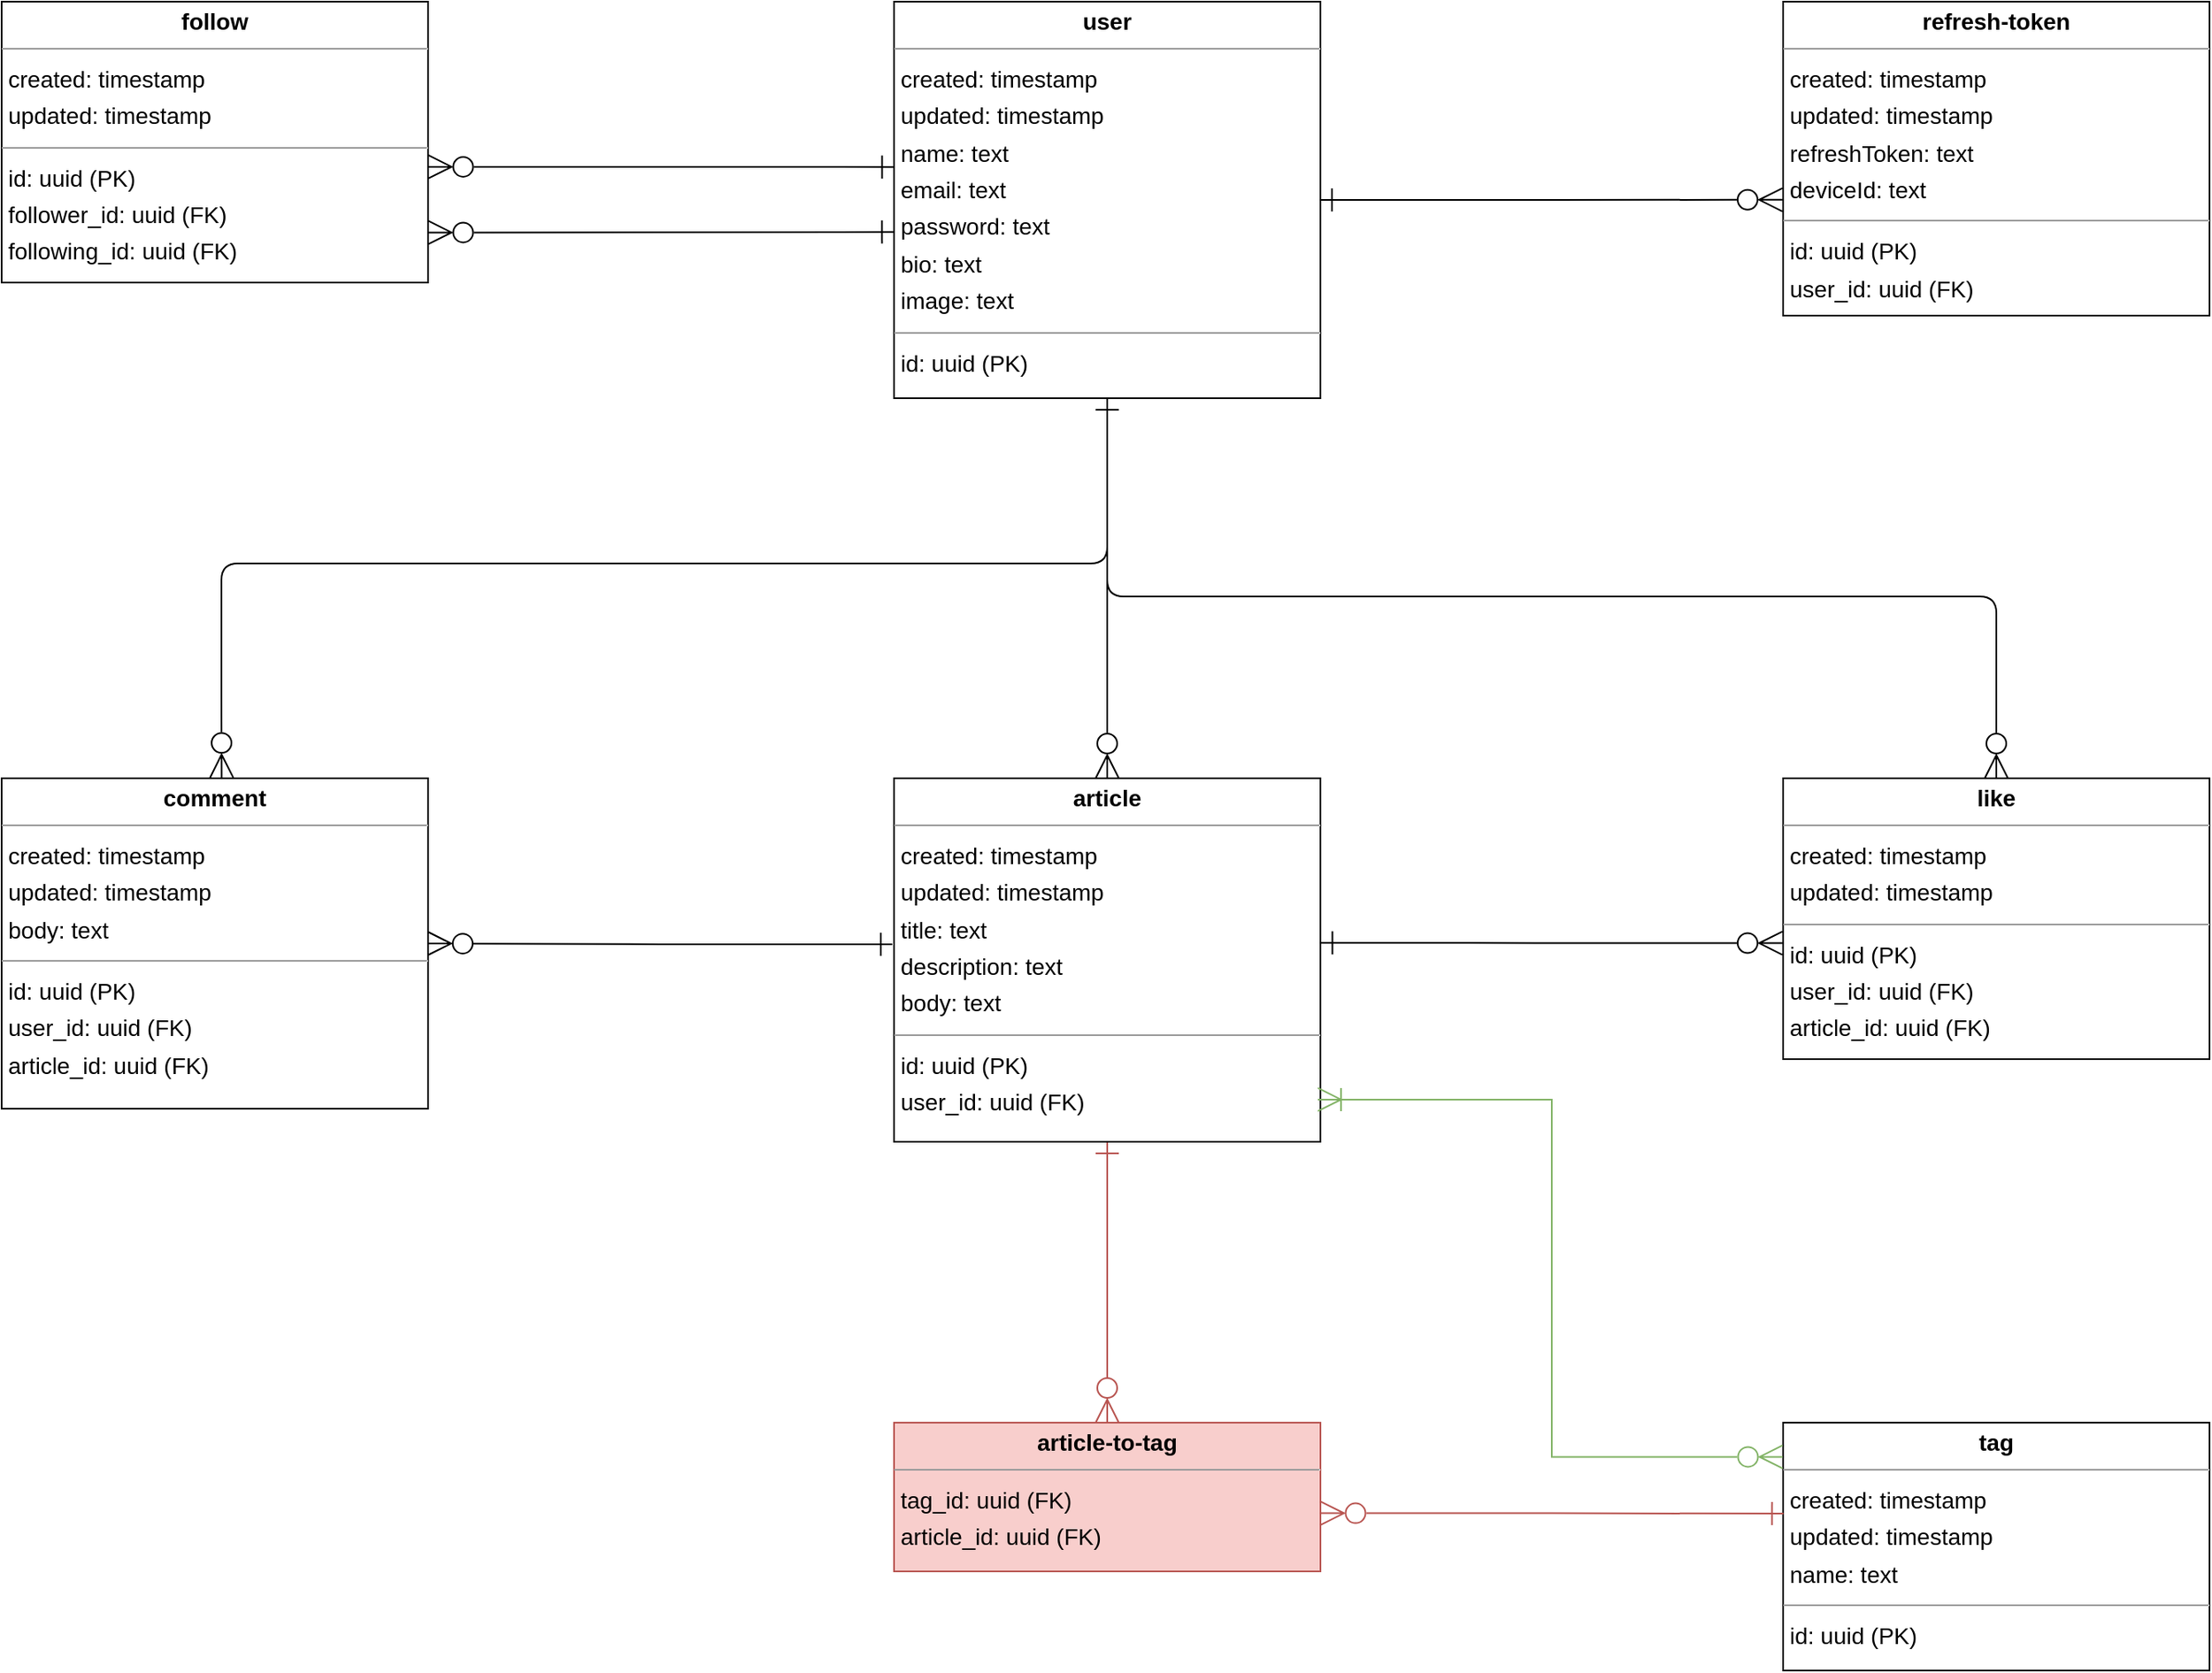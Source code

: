 <mxfile version="24.4.9" type="github">
  <diagram id="C5RBs43oDa-KdzZeNtuy" name="Page-1">
    <mxGraphModel dx="1969" dy="2160" grid="1" gridSize="10" guides="1" tooltips="1" connect="1" arrows="1" fold="1" page="1" pageScale="1" pageWidth="827" pageHeight="1169" math="0" shadow="0">
      <root>
        <mxCell id="WIyWlLk6GJQsqaUBKTNV-0" />
        <mxCell id="WIyWlLk6GJQsqaUBKTNV-1" parent="WIyWlLk6GJQsqaUBKTNV-0" />
        <mxCell id="CHBhgS3oAQKA-8naU6Je-72" value="&lt;p style=&quot;margin:0px;margin-top:4px;text-align:center;&quot;&gt;&lt;b&gt;refresh-token&lt;/b&gt;&lt;/p&gt;&lt;hr size=&quot;1&quot;&gt;&lt;p style=&quot;margin:0 0 0 4px;line-height:1.6;&quot;&gt; created: timestamp&lt;br&gt; updated: timestamp&lt;br&gt;refreshToken: text&lt;br&gt;deviceId: text&lt;br&gt;&lt;/p&gt;&lt;hr size=&quot;1&quot;&gt;&lt;p style=&quot;margin:0 0 0 4px;line-height:1.6;&quot;&gt; id: uuid (PK)&lt;/p&gt;&lt;p style=&quot;margin:0 0 0 4px;line-height:1.6;&quot;&gt;user_id: uuid (FK)&lt;/p&gt;" style="verticalAlign=top;align=left;overflow=fill;fontSize=14;fontFamily=Helvetica;html=1;rounded=0;shadow=0;comic=0;labelBackgroundColor=none;strokeWidth=1;" parent="WIyWlLk6GJQsqaUBKTNV-1" vertex="1">
          <mxGeometry x="1238" y="-1070" width="258" height="190" as="geometry" />
        </mxCell>
        <mxCell id="CHBhgS3oAQKA-8naU6Je-73" style="edgeStyle=orthogonalEdgeStyle;rounded=1;orthogonalLoop=1;jettySize=auto;html=1;exitX=0.5;exitY=1;exitDx=0;exitDy=0;startArrow=ERone;startFill=0;endSize=12;startSize=12;endArrow=ERzeroToMany;endFill=0;curved=0;entryX=0.516;entryY=-0.002;entryDx=0;entryDy=0;entryPerimeter=0;" parent="WIyWlLk6GJQsqaUBKTNV-1" source="CHBhgS3oAQKA-8naU6Je-77" target="CHBhgS3oAQKA-8naU6Je-78" edge="1">
          <mxGeometry relative="1" as="geometry">
            <mxPoint x="260" y="-640" as="targetPoint" />
            <Array as="points">
              <mxPoint x="829" y="-730" />
              <mxPoint x="293" y="-730" />
              <mxPoint x="293" y="-640" />
            </Array>
          </mxGeometry>
        </mxCell>
        <mxCell id="CHBhgS3oAQKA-8naU6Je-74" style="edgeStyle=orthogonalEdgeStyle;rounded=1;orthogonalLoop=1;jettySize=auto;html=1;entryX=0.5;entryY=0;entryDx=0;entryDy=0;startArrow=ERone;startFill=0;endSize=12;startSize=12;endArrow=ERzeroToMany;endFill=0;curved=0;" parent="WIyWlLk6GJQsqaUBKTNV-1" source="CHBhgS3oAQKA-8naU6Je-77" target="CHBhgS3oAQKA-8naU6Je-82" edge="1">
          <mxGeometry relative="1" as="geometry">
            <Array as="points">
              <mxPoint x="829" y="-660" />
              <mxPoint x="829" y="-660" />
            </Array>
          </mxGeometry>
        </mxCell>
        <mxCell id="CHBhgS3oAQKA-8naU6Je-75" style="edgeStyle=orthogonalEdgeStyle;rounded=0;orthogonalLoop=1;jettySize=auto;html=1;endArrow=ERzeroToMany;endFill=0;startArrow=ERone;startFill=0;endSize=12;startSize=12;entryX=-0.002;entryY=0.631;entryDx=0;entryDy=0;entryPerimeter=0;" parent="WIyWlLk6GJQsqaUBKTNV-1" source="CHBhgS3oAQKA-8naU6Je-77" target="CHBhgS3oAQKA-8naU6Je-72" edge="1">
          <mxGeometry relative="1" as="geometry">
            <mxPoint x="1220" y="-950" as="targetPoint" />
          </mxGeometry>
        </mxCell>
        <mxCell id="CHBhgS3oAQKA-8naU6Je-76" style="edgeStyle=orthogonalEdgeStyle;rounded=1;orthogonalLoop=1;jettySize=auto;html=1;entryX=0.5;entryY=0;entryDx=0;entryDy=0;exitX=0.5;exitY=1;exitDx=0;exitDy=0;curved=0;endSize=12;startSize=12;startArrow=ERone;startFill=0;endArrow=ERzeroToMany;endFill=0;" parent="WIyWlLk6GJQsqaUBKTNV-1" source="CHBhgS3oAQKA-8naU6Je-77" target="CHBhgS3oAQKA-8naU6Je-83" edge="1">
          <mxGeometry relative="1" as="geometry">
            <Array as="points">
              <mxPoint x="829" y="-710" />
              <mxPoint x="1367" y="-710" />
            </Array>
          </mxGeometry>
        </mxCell>
        <mxCell id="CHBhgS3oAQKA-8naU6Je-77" value="&lt;p style=&quot;margin:0px;margin-top:4px;text-align:center;&quot;&gt;&lt;b&gt;user&lt;/b&gt;&lt;/p&gt;&lt;hr size=&quot;1&quot;&gt;&lt;p style=&quot;margin:0 0 0 4px;line-height:1.6;&quot;&gt; created: timestamp&lt;br&gt; updated: timestamp&lt;/p&gt;&lt;p style=&quot;margin:0 0 0 4px;line-height:1.6;&quot;&gt;name: text&lt;br style=&quot;border-color: var(--border-color);&quot;&gt;email: text&lt;br style=&quot;border-color: var(--border-color);&quot;&gt;password: text&lt;br style=&quot;border-color: var(--border-color);&quot;&gt;bio: text&lt;br style=&quot;border-color: var(--border-color);&quot;&gt;image: text&lt;br&gt;&lt;/p&gt;&lt;hr size=&quot;1&quot;&gt;&lt;p style=&quot;margin:0 0 0 4px;line-height:1.6;&quot;&gt; id: uuid (PK)&lt;/p&gt;" style="verticalAlign=top;align=left;overflow=fill;fontSize=14;fontFamily=Helvetica;html=1;rounded=0;shadow=0;comic=0;labelBackgroundColor=none;strokeWidth=1;" parent="WIyWlLk6GJQsqaUBKTNV-1" vertex="1">
          <mxGeometry x="700" y="-1070" width="258" height="240" as="geometry" />
        </mxCell>
        <mxCell id="CHBhgS3oAQKA-8naU6Je-78" value="&lt;p style=&quot;margin:0px;margin-top:4px;text-align:center;&quot;&gt;&lt;b&gt;comment&lt;/b&gt;&lt;/p&gt;&lt;hr size=&quot;1&quot;&gt;&lt;p style=&quot;margin:0 0 0 4px;line-height:1.6;&quot;&gt; created: timestamp&lt;br&gt; updated: timestamp&lt;br&gt;body: text&lt;br&gt;&lt;/p&gt;&lt;hr size=&quot;1&quot;&gt;&lt;p style=&quot;border-color: var(--border-color); margin: 0px 0px 0px 4px; line-height: 1.6;&quot;&gt;id: uuid (PK)&lt;/p&gt;&lt;p style=&quot;border-color: var(--border-color); margin: 0px 0px 0px 4px; line-height: 1.6;&quot;&gt;user_id: uuid (FK)&lt;/p&gt;&lt;p style=&quot;border-color: var(--border-color); margin: 0px 0px 0px 4px; line-height: 1.6;&quot;&gt;article_id: uuid (FK)&lt;/p&gt;" style="verticalAlign=top;align=left;overflow=fill;fontSize=14;fontFamily=Helvetica;html=1;rounded=0;shadow=0;comic=0;labelBackgroundColor=none;strokeWidth=1;" parent="WIyWlLk6GJQsqaUBKTNV-1" vertex="1">
          <mxGeometry x="160" y="-600" width="258" height="200" as="geometry" />
        </mxCell>
        <mxCell id="CHBhgS3oAQKA-8naU6Je-79" style="edgeStyle=orthogonalEdgeStyle;rounded=0;orthogonalLoop=1;jettySize=auto;html=1;entryX=1;entryY=0.5;entryDx=0;entryDy=0;endSize=12;startSize=12;endArrow=ERzeroToMany;endFill=0;startArrow=ERone;startFill=0;exitX=-0.004;exitY=0.457;exitDx=0;exitDy=0;exitPerimeter=0;" parent="WIyWlLk6GJQsqaUBKTNV-1" source="CHBhgS3oAQKA-8naU6Je-82" target="CHBhgS3oAQKA-8naU6Je-78" edge="1">
          <mxGeometry relative="1" as="geometry">
            <mxPoint x="590" y="-500" as="sourcePoint" />
          </mxGeometry>
        </mxCell>
        <mxCell id="CHBhgS3oAQKA-8naU6Je-80" style="edgeStyle=orthogonalEdgeStyle;rounded=1;orthogonalLoop=1;jettySize=auto;html=1;entryX=-0.002;entryY=0.587;entryDx=0;entryDy=0;curved=0;endArrow=ERzeroToMany;endFill=0;endSize=12;startSize=12;startArrow=ERone;startFill=0;exitX=1.001;exitY=0.453;exitDx=0;exitDy=0;exitPerimeter=0;entryPerimeter=0;" parent="WIyWlLk6GJQsqaUBKTNV-1" source="CHBhgS3oAQKA-8naU6Je-82" target="CHBhgS3oAQKA-8naU6Je-83" edge="1">
          <mxGeometry relative="1" as="geometry">
            <mxPoint x="850" y="-500" as="sourcePoint" />
            <mxPoint x="980" y="-500.49" as="targetPoint" />
          </mxGeometry>
        </mxCell>
        <mxCell id="CHBhgS3oAQKA-8naU6Je-81" style="edgeStyle=orthogonalEdgeStyle;rounded=1;orthogonalLoop=1;jettySize=auto;html=1;exitX=0.5;exitY=1;exitDx=0;exitDy=0;entryX=0.5;entryY=0;entryDx=0;entryDy=0;curved=0;endSize=12;startSize=12;endArrow=ERzeroToMany;endFill=0;startArrow=ERone;startFill=0;fillColor=#f8cecc;strokeColor=#b85450;" parent="WIyWlLk6GJQsqaUBKTNV-1" source="CHBhgS3oAQKA-8naU6Je-82" target="CHBhgS3oAQKA-8naU6Je-87" edge="1">
          <mxGeometry relative="1" as="geometry">
            <Array as="points">
              <mxPoint x="829" y="-290" />
              <mxPoint x="829" y="-290" />
            </Array>
          </mxGeometry>
        </mxCell>
        <mxCell id="CHBhgS3oAQKA-8naU6Je-82" value="&lt;p style=&quot;margin:0px;margin-top:4px;text-align:center;&quot;&gt;&lt;b&gt;article&lt;/b&gt;&lt;/p&gt;&lt;hr size=&quot;1&quot;&gt;&lt;p style=&quot;margin:0 0 0 4px;line-height:1.6;&quot;&gt; created: timestamp&lt;br&gt; updated: timestamp&lt;br&gt;&lt;/p&gt;&lt;p style=&quot;margin:0 0 0 4px;line-height:1.6;&quot;&gt;title: text&lt;br&gt;&lt;/p&gt;&lt;p style=&quot;margin:0 0 0 4px;line-height:1.6;&quot;&gt;description: text&lt;br&gt;&lt;/p&gt;&lt;p style=&quot;margin:0 0 0 4px;line-height:1.6;&quot;&gt;body: text&lt;/p&gt;&lt;hr size=&quot;1&quot;&gt;&lt;p style=&quot;border-color: var(--border-color); margin: 0px 0px 0px 4px; line-height: 1.6;&quot;&gt;id: uuid (PK)&lt;/p&gt;&lt;p style=&quot;border-color: var(--border-color); margin: 0px 0px 0px 4px; line-height: 1.6;&quot;&gt;user_id: uuid (FK)&lt;/p&gt;" style="verticalAlign=top;align=left;overflow=fill;fontSize=14;fontFamily=Helvetica;html=1;rounded=0;shadow=0;comic=0;labelBackgroundColor=none;strokeWidth=1;" parent="WIyWlLk6GJQsqaUBKTNV-1" vertex="1">
          <mxGeometry x="700" y="-600" width="258" height="220" as="geometry" />
        </mxCell>
        <mxCell id="CHBhgS3oAQKA-8naU6Je-83" value="&lt;p style=&quot;margin:0px;margin-top:4px;text-align:center;&quot;&gt;&lt;b&gt;like&lt;/b&gt;&lt;/p&gt;&lt;hr size=&quot;1&quot;&gt;&lt;p style=&quot;margin:0 0 0 4px;line-height:1.6;&quot;&gt; created: timestamp&lt;/p&gt;&lt;p style=&quot;margin:0 0 0 4px;line-height:1.6;&quot;&gt;updated: timestamp&lt;br&gt;&lt;/p&gt;&lt;hr size=&quot;1&quot;&gt;&lt;p style=&quot;border-color: var(--border-color); margin: 0px 0px 0px 4px; line-height: 1.6;&quot;&gt;id: uuid (PK)&lt;/p&gt;&lt;p style=&quot;border-color: var(--border-color); margin: 0px 0px 0px 4px; line-height: 1.6;&quot;&gt;user_id: uuid (FK)&lt;/p&gt;&lt;p style=&quot;border-color: var(--border-color); margin: 0px 0px 0px 4px; line-height: 1.6;&quot;&gt;article_id: uuid (FK)&lt;br&gt;&lt;/p&gt;" style="verticalAlign=top;align=left;overflow=fill;fontSize=14;fontFamily=Helvetica;html=1;rounded=0;shadow=0;comic=0;labelBackgroundColor=none;strokeWidth=1;" parent="WIyWlLk6GJQsqaUBKTNV-1" vertex="1">
          <mxGeometry x="1238" y="-600" width="258" height="170" as="geometry" />
        </mxCell>
        <mxCell id="CHBhgS3oAQKA-8naU6Je-84" value="&lt;p style=&quot;margin:0px;margin-top:4px;text-align:center;&quot;&gt;&lt;b&gt;follow&lt;/b&gt;&lt;/p&gt;&lt;hr size=&quot;1&quot;&gt;&lt;p style=&quot;margin:0 0 0 4px;line-height:1.6;&quot;&gt; created: timestamp&lt;/p&gt;&lt;p style=&quot;margin:0 0 0 4px;line-height:1.6;&quot;&gt;updated: timestamp&lt;br&gt;&lt;/p&gt;&lt;hr size=&quot;1&quot;&gt;&lt;p style=&quot;border-color: var(--border-color); margin: 0px 0px 0px 4px; line-height: 1.6;&quot;&gt;id: uuid (PK)&lt;/p&gt;&lt;p style=&quot;border-color: var(--border-color); margin: 0px 0px 0px 4px; line-height: 1.6;&quot;&gt;follower_id: uuid (FK)&lt;/p&gt;&lt;p style=&quot;border-color: var(--border-color); margin: 0px 0px 0px 4px; line-height: 1.6;&quot;&gt;following_id: uuid (FK)&lt;br&gt;&lt;/p&gt;" style="verticalAlign=top;align=left;overflow=fill;fontSize=14;fontFamily=Helvetica;html=1;rounded=0;shadow=0;comic=0;labelBackgroundColor=none;strokeWidth=1;" parent="WIyWlLk6GJQsqaUBKTNV-1" vertex="1">
          <mxGeometry x="160" y="-1070" width="258" height="170" as="geometry" />
        </mxCell>
        <mxCell id="CHBhgS3oAQKA-8naU6Je-85" style="edgeStyle=orthogonalEdgeStyle;rounded=1;orthogonalLoop=1;jettySize=auto;html=1;entryX=-0.001;entryY=0.417;entryDx=0;entryDy=0;entryPerimeter=0;endArrow=ERone;endFill=0;curved=0;startArrow=ERzeroToMany;startFill=0;endSize=12;startSize=12;exitX=1.001;exitY=0.588;exitDx=0;exitDy=0;exitPerimeter=0;" parent="WIyWlLk6GJQsqaUBKTNV-1" source="CHBhgS3oAQKA-8naU6Je-84" target="CHBhgS3oAQKA-8naU6Je-77" edge="1">
          <mxGeometry relative="1" as="geometry">
            <mxPoint x="457.48" y="-969.997" as="sourcePoint" />
            <mxPoint x="699.996" y="-970.0" as="targetPoint" />
            <Array as="points" />
          </mxGeometry>
        </mxCell>
        <mxCell id="CHBhgS3oAQKA-8naU6Je-86" style="edgeStyle=orthogonalEdgeStyle;rounded=1;orthogonalLoop=1;jettySize=auto;html=1;entryX=-0.001;entryY=0.581;entryDx=0;entryDy=0;entryPerimeter=0;endArrow=ERone;endFill=0;curved=0;startArrow=ERzeroToMany;startFill=0;endSize=12;startSize=12;exitX=1.001;exitY=0.822;exitDx=0;exitDy=0;exitPerimeter=0;" parent="WIyWlLk6GJQsqaUBKTNV-1" source="CHBhgS3oAQKA-8naU6Je-84" target="CHBhgS3oAQKA-8naU6Je-77" edge="1">
          <mxGeometry relative="1" as="geometry">
            <mxPoint x="457" y="-930" as="sourcePoint" />
            <mxPoint x="700" y="-930" as="targetPoint" />
            <Array as="points">
              <mxPoint x="700" y="-931" />
            </Array>
          </mxGeometry>
        </mxCell>
        <mxCell id="CHBhgS3oAQKA-8naU6Je-87" value="&lt;p style=&quot;margin:0px;margin-top:4px;text-align:center;&quot;&gt;&lt;b&gt;article-to-tag&lt;/b&gt;&lt;/p&gt;&lt;hr size=&quot;1&quot;&gt;&lt;p style=&quot;margin:0 0 0 4px;line-height:1.6;&quot;&gt;&lt;/p&gt;&lt;p style=&quot;border-color: var(--border-color); margin: 0px 0px 0px 4px; line-height: 1.6;&quot;&gt;&lt;span style=&quot;background-color: initial;&quot;&gt;tag_id: uuid (FK)&lt;/span&gt;&lt;br&gt;&lt;/p&gt;&lt;p style=&quot;border-color: var(--border-color); margin: 0px 0px 0px 4px; line-height: 1.6;&quot;&gt;article_id: uuid (FK)&lt;/p&gt;" style="verticalAlign=top;align=left;overflow=fill;fontSize=14;fontFamily=Helvetica;html=1;rounded=0;shadow=0;comic=0;labelBackgroundColor=none;strokeWidth=1;fillColor=#f8cecc;strokeColor=#b85450;" parent="WIyWlLk6GJQsqaUBKTNV-1" vertex="1">
          <mxGeometry x="700" y="-210" width="258" height="90" as="geometry" />
        </mxCell>
        <mxCell id="CHBhgS3oAQKA-8naU6Je-88" value="&lt;p style=&quot;margin:0px;margin-top:4px;text-align:center;&quot;&gt;&lt;b&gt;tag&lt;/b&gt;&lt;/p&gt;&lt;hr size=&quot;1&quot;&gt;&lt;p style=&quot;margin:0 0 0 4px;line-height:1.6;&quot;&gt; created: timestamp&lt;br&gt; updated: timestamp&lt;br&gt;name: text&lt;br&gt;&lt;/p&gt;&lt;hr size=&quot;1&quot;&gt;&lt;p style=&quot;border-color: var(--border-color); margin: 0px 0px 0px 4px; line-height: 1.6;&quot;&gt;id: uuid (PK)&lt;br&gt;&lt;/p&gt;" style="verticalAlign=top;align=left;overflow=fill;fontSize=14;fontFamily=Helvetica;html=1;rounded=0;shadow=0;comic=0;labelBackgroundColor=none;strokeWidth=1;" parent="WIyWlLk6GJQsqaUBKTNV-1" vertex="1">
          <mxGeometry x="1238" y="-210" width="258" height="150" as="geometry" />
        </mxCell>
        <mxCell id="CHBhgS3oAQKA-8naU6Je-89" style="edgeStyle=orthogonalEdgeStyle;rounded=0;orthogonalLoop=1;jettySize=auto;html=1;entryX=0.001;entryY=0.367;entryDx=0;entryDy=0;entryPerimeter=0;endSize=12;startSize=12;endArrow=ERone;endFill=0;startArrow=ERzeroToMany;startFill=0;exitX=1.001;exitY=0.609;exitDx=0;exitDy=0;exitPerimeter=0;fillColor=#f8cecc;strokeColor=#b85450;" parent="WIyWlLk6GJQsqaUBKTNV-1" source="CHBhgS3oAQKA-8naU6Je-87" target="CHBhgS3oAQKA-8naU6Je-88" edge="1">
          <mxGeometry relative="1" as="geometry" />
        </mxCell>
        <mxCell id="qCMQ_Zc9QeYvfXcxuX6V-0" style="edgeStyle=orthogonalEdgeStyle;rounded=0;orthogonalLoop=1;jettySize=auto;html=1;entryX=-0.001;entryY=0.138;entryDx=0;entryDy=0;entryPerimeter=0;exitX=0.994;exitY=0.884;exitDx=0;exitDy=0;exitPerimeter=0;endArrow=ERzeroToMany;endFill=0;startArrow=ERoneToMany;startFill=0;endSize=12;startSize=12;fillColor=#d5e8d4;strokeColor=#82b366;" parent="WIyWlLk6GJQsqaUBKTNV-1" source="CHBhgS3oAQKA-8naU6Je-82" target="CHBhgS3oAQKA-8naU6Je-88" edge="1">
          <mxGeometry relative="1" as="geometry" />
        </mxCell>
      </root>
    </mxGraphModel>
  </diagram>
</mxfile>
